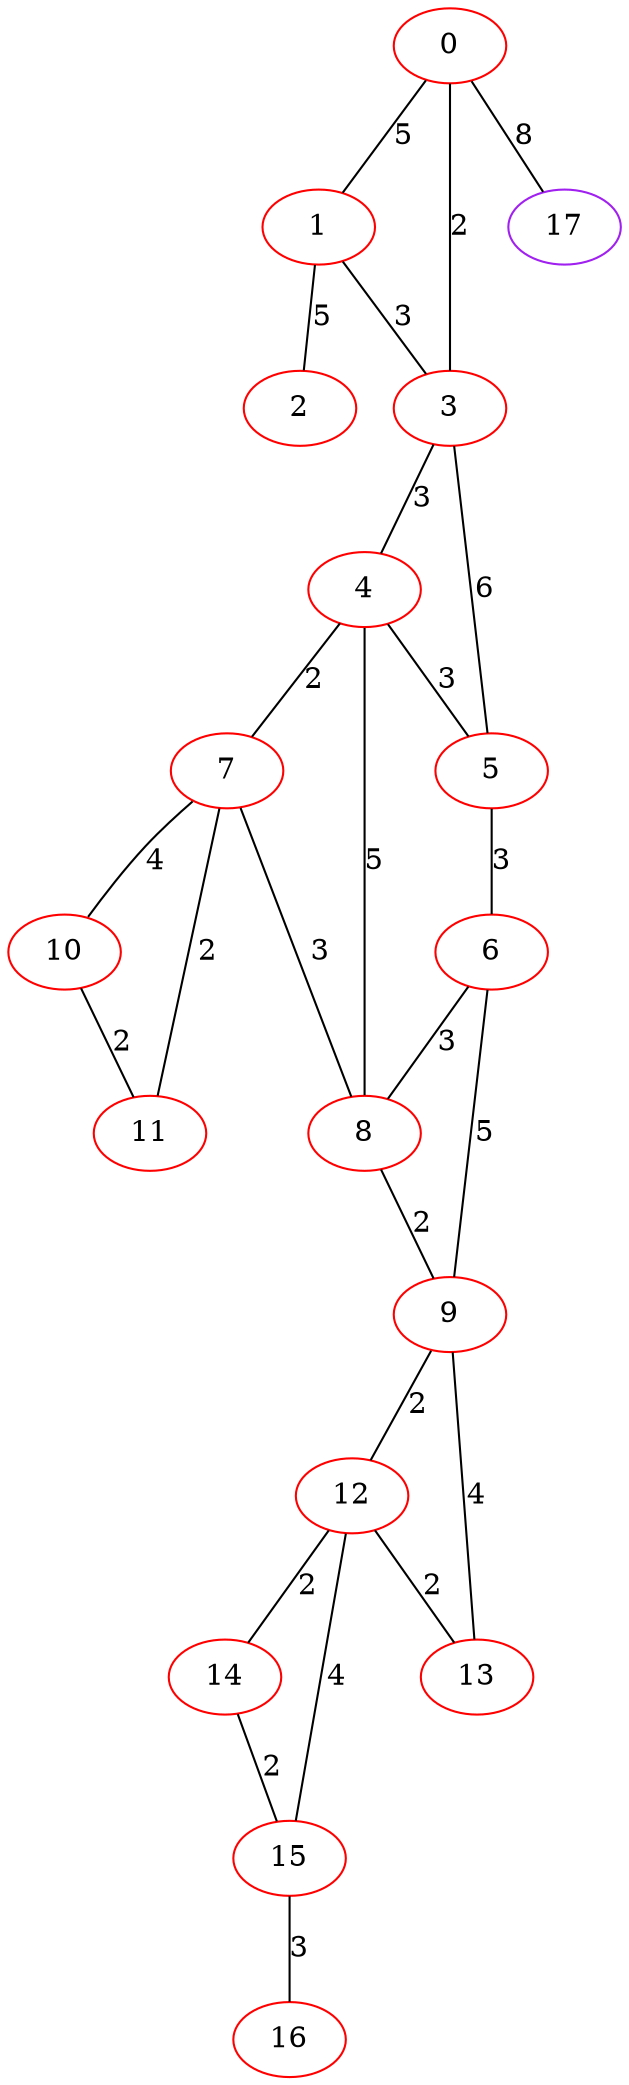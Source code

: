 graph "" {
0 [color=red, weight=1];
1 [color=red, weight=1];
2 [color=red, weight=1];
3 [color=red, weight=1];
4 [color=red, weight=1];
5 [color=red, weight=1];
6 [color=red, weight=1];
7 [color=red, weight=1];
8 [color=red, weight=1];
9 [color=red, weight=1];
10 [color=red, weight=1];
11 [color=red, weight=1];
12 [color=red, weight=1];
13 [color=red, weight=1];
14 [color=red, weight=1];
15 [color=red, weight=1];
16 [color=red, weight=1];
17 [color=purple, weight=4];
0 -- 1  [key=0, label=5];
0 -- 3  [key=0, label=2];
0 -- 17  [key=0, label=8];
1 -- 2  [key=0, label=5];
1 -- 3  [key=0, label=3];
3 -- 4  [key=0, label=3];
3 -- 5  [key=0, label=6];
4 -- 8  [key=0, label=5];
4 -- 5  [key=0, label=3];
4 -- 7  [key=0, label=2];
5 -- 6  [key=0, label=3];
6 -- 8  [key=0, label=3];
6 -- 9  [key=0, label=5];
7 -- 8  [key=0, label=3];
7 -- 10  [key=0, label=4];
7 -- 11  [key=0, label=2];
8 -- 9  [key=0, label=2];
9 -- 12  [key=0, label=2];
9 -- 13  [key=0, label=4];
10 -- 11  [key=0, label=2];
12 -- 13  [key=0, label=2];
12 -- 14  [key=0, label=2];
12 -- 15  [key=0, label=4];
14 -- 15  [key=0, label=2];
15 -- 16  [key=0, label=3];
}
